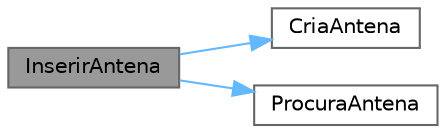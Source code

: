 digraph "InserirAntena"
{
 // LATEX_PDF_SIZE
  bgcolor="transparent";
  edge [fontname=Helvetica,fontsize=10,labelfontname=Helvetica,labelfontsize=10];
  node [fontname=Helvetica,fontsize=10,shape=box,height=0.2,width=0.4];
  rankdir="LR";
  Node1 [id="Node000001",label="InserirAntena",height=0.2,width=0.4,color="gray40", fillcolor="grey60", style="filled", fontcolor="black",tooltip="Insere uma antena na lista de forma ordenada por coordenadas A antena é inserida em uma posição onde ..."];
  Node1 -> Node2 [id="edge1_Node000001_Node000002",color="steelblue1",style="solid",tooltip=" "];
  Node2 [id="Node000002",label="CriaAntena",height=0.2,width=0.4,color="grey40", fillcolor="white", style="filled",URL="$funcoes_8c.html#ac7c1c6d111a3d827aafefa12aae70fa0",tooltip="Cria uma nova antena Aloca a memória para a nova antena Recebe a frequência e as coordenadas x e y Re..."];
  Node1 -> Node3 [id="edge2_Node000001_Node000003",color="steelblue1",style="solid",tooltip=" "];
  Node3 [id="Node000003",label="ProcuraAntena",height=0.2,width=0.4,color="grey40", fillcolor="white", style="filled",URL="$funcoes_8c.html#a0eb9acbb633921b8e08a81b6da5e531d",tooltip="Procura uma antena na lista nas coordenadas x e y Percorre a lista de antenas a antena se o x e y for..."];
}
